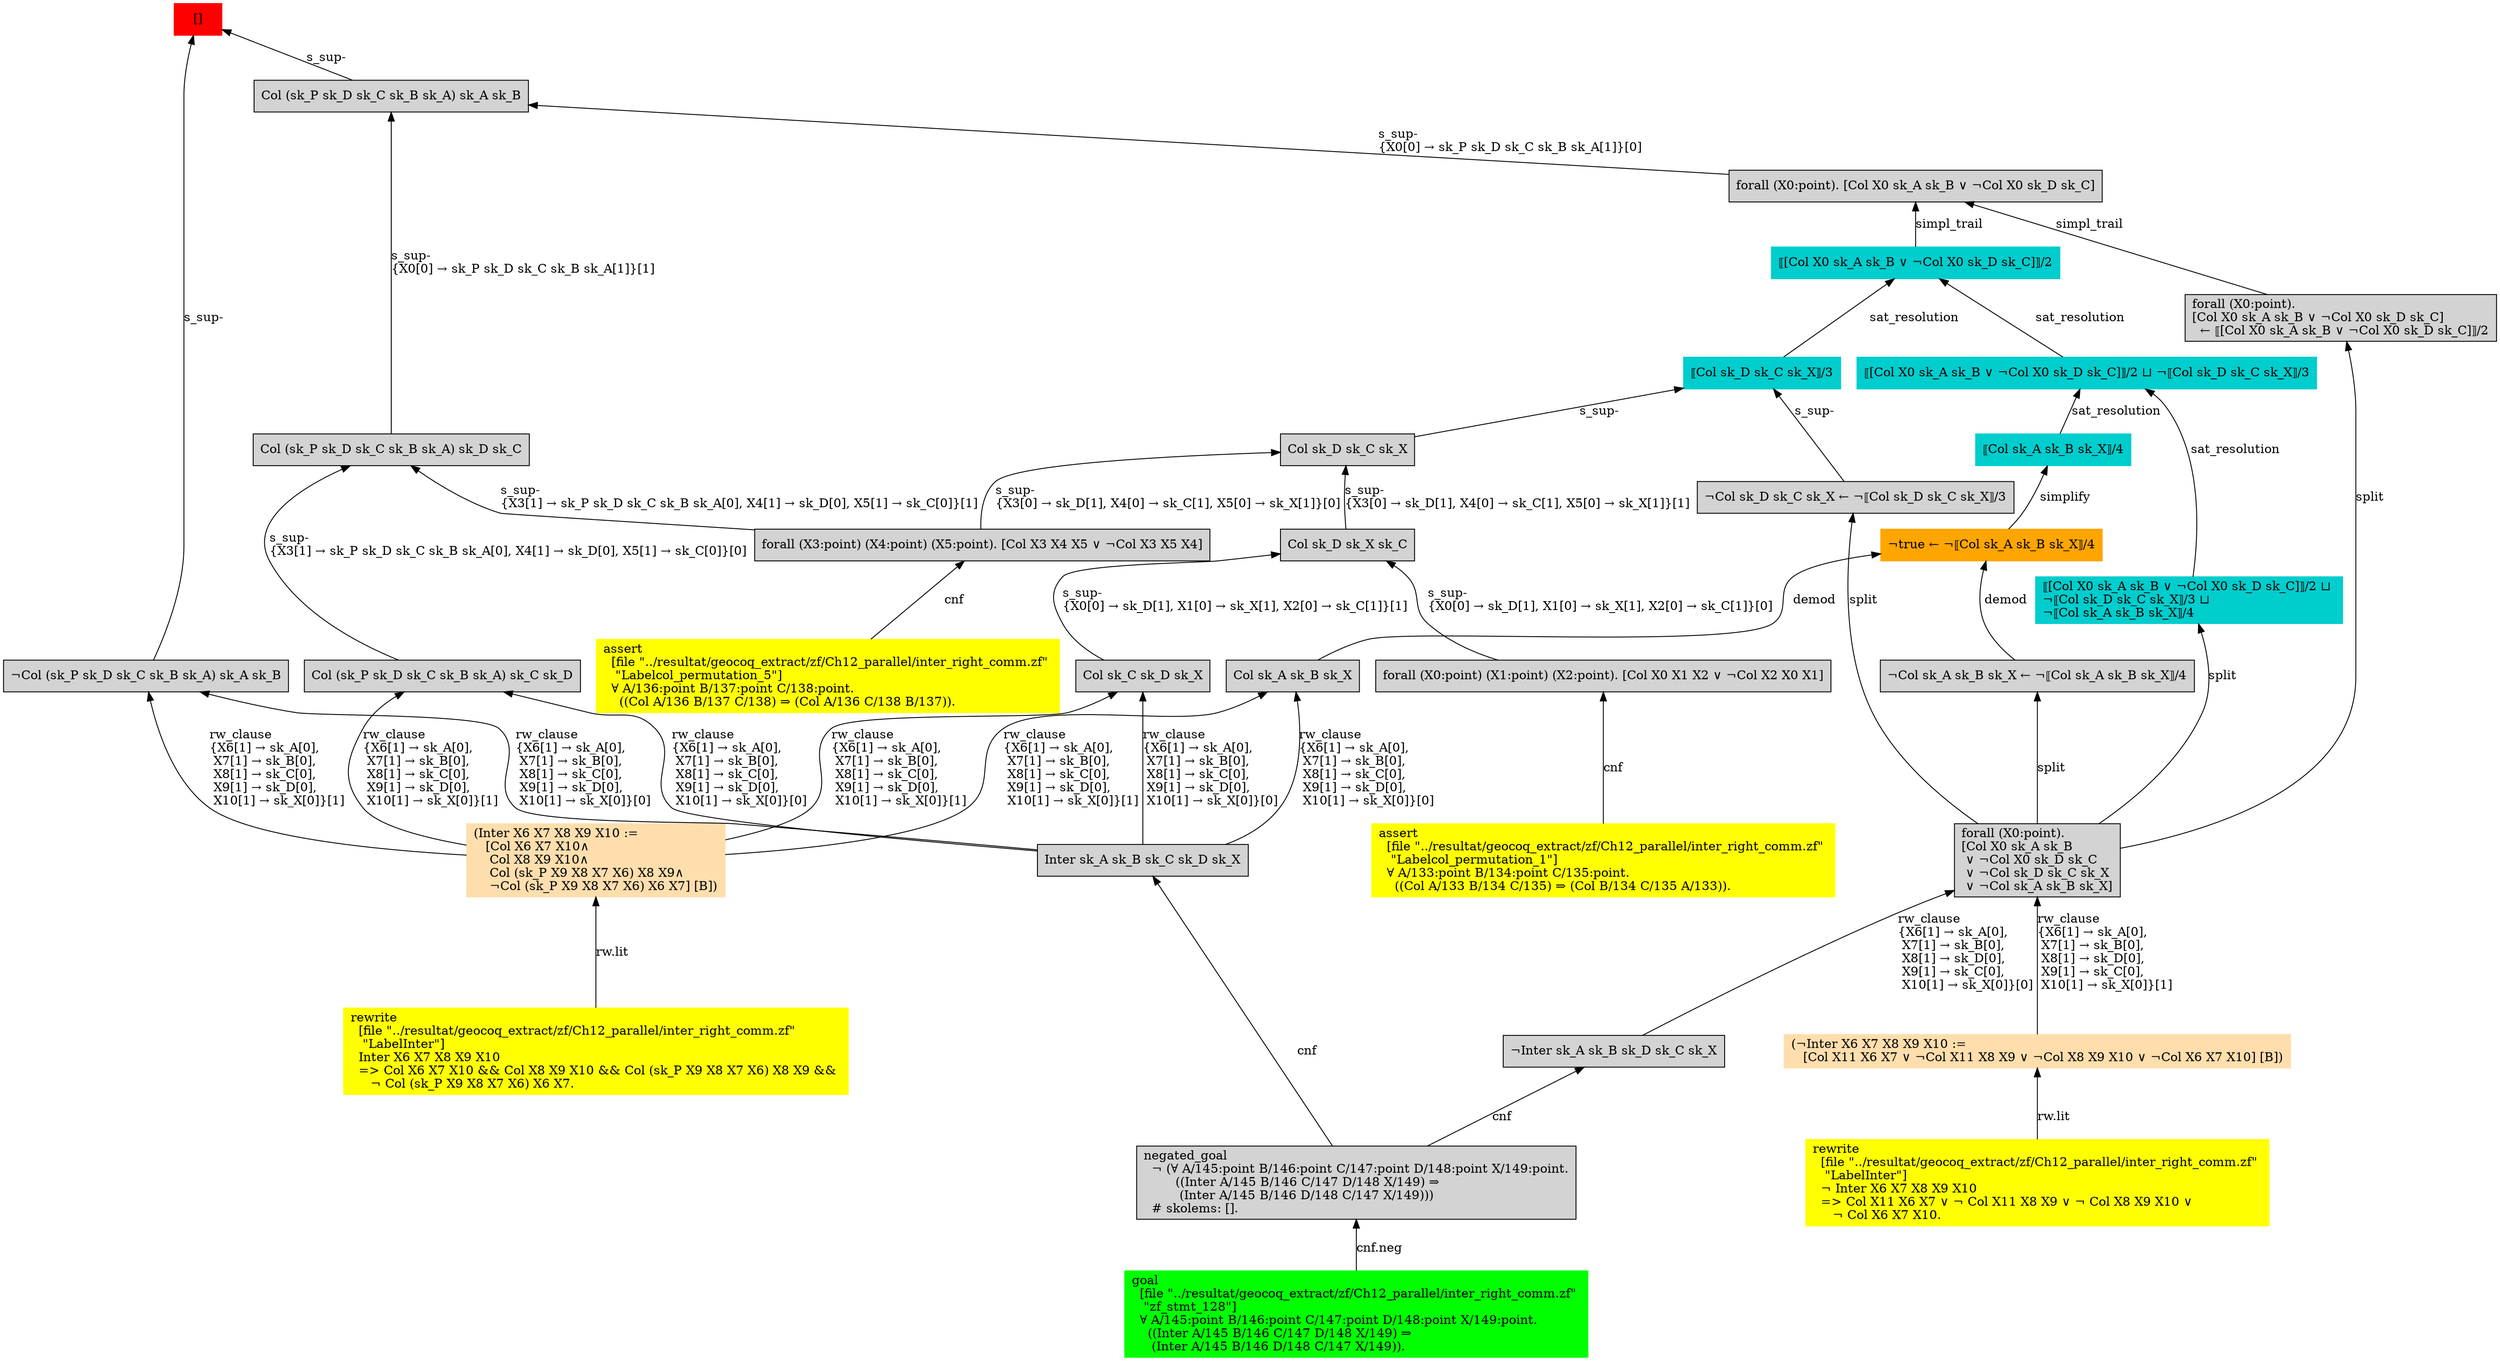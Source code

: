digraph "unsat_graph" {
  vertex_0 [color=red, label="[]", shape=box, style=filled];
  vertex_0 -> vertex_1 [label="s_sup-\l", dir="back"];
  vertex_1 [shape=box, label="¬Col (sk_P sk_D sk_C sk_B sk_A) sk_A sk_B\l", style=filled];
  vertex_1 -> vertex_2 [label="rw_clause\l\{X6[1] → sk_A[0], \l X7[1] → sk_B[0], \l X8[1] → sk_C[0], \l X9[1] → sk_D[0], \l X10[1] → sk_X[0]\}[1]\l", dir="back"];
  vertex_2 [color=navajowhite, shape=box, label="(Inter X6 X7 X8 X9 X10 :=\l   [Col X6 X7 X10∧\l    Col X8 X9 X10∧\l    Col (sk_P X9 X8 X7 X6) X8 X9∧\l    ¬Col (sk_P X9 X8 X7 X6) X6 X7] [B])\l", style=filled];
  vertex_2 -> vertex_3 [label="rw.lit", dir="back"];
  vertex_3 [color=yellow, shape=box, label="rewrite\l  [file \"../resultat/geocoq_extract/zf/Ch12_parallel/inter_right_comm.zf\" \l   \"LabelInter\"]\l  Inter X6 X7 X8 X9 X10\l  =\> Col X6 X7 X10 && Col X8 X9 X10 && Col (sk_P X9 X8 X7 X6) X8 X9 && \l     ¬ Col (sk_P X9 X8 X7 X6) X6 X7.\l", style=filled];
  vertex_1 -> vertex_4 [label="rw_clause\l\{X6[1] → sk_A[0], \l X7[1] → sk_B[0], \l X8[1] → sk_C[0], \l X9[1] → sk_D[0], \l X10[1] → sk_X[0]\}[0]\l", dir="back"];
  vertex_4 [shape=box, label="Inter sk_A sk_B sk_C sk_D sk_X\l", style=filled];
  vertex_4 -> vertex_5 [label="cnf", dir="back"];
  vertex_5 [shape=box, label="negated_goal\l  ¬ (∀ A/145:point B/146:point C/147:point D/148:point X/149:point.\l        ((Inter A/145 B/146 C/147 D/148 X/149) ⇒\l         (Inter A/145 B/146 D/148 C/147 X/149)))\l  # skolems: [].\l", style=filled];
  vertex_5 -> vertex_6 [label="cnf.neg", dir="back"];
  vertex_6 [color=green, shape=box, label="goal\l  [file \"../resultat/geocoq_extract/zf/Ch12_parallel/inter_right_comm.zf\" \l   \"zf_stmt_128\"]\l  ∀ A/145:point B/146:point C/147:point D/148:point X/149:point.\l    ((Inter A/145 B/146 C/147 D/148 X/149) ⇒\l     (Inter A/145 B/146 D/148 C/147 X/149)).\l", style=filled];
  vertex_0 -> vertex_7 [label="s_sup-\l", dir="back"];
  vertex_7 [shape=box, label="Col (sk_P sk_D sk_C sk_B sk_A) sk_A sk_B\l", style=filled];
  vertex_7 -> vertex_8 [label="s_sup-\l\{X0[0] → sk_P sk_D sk_C sk_B sk_A[1]\}[0]\l", dir="back"];
  vertex_8 [shape=box, label="forall (X0:point). [Col X0 sk_A sk_B ∨ ¬Col X0 sk_D sk_C]\l", style=filled];
  vertex_8 -> vertex_9 [label="simpl_trail", dir="back"];
  vertex_9 [color=cyan3, shape=box, label="⟦[Col X0 sk_A sk_B ∨ ¬Col X0 sk_D sk_C]⟧/2\l", style=filled];
  vertex_9 -> vertex_10 [label="sat_resolution", dir="back"];
  vertex_10 [color=cyan3, shape=box, label="⟦Col sk_D sk_C sk_X⟧/3\l", style=filled];
  vertex_10 -> vertex_11 [label="s_sup-\l", dir="back"];
  vertex_11 [shape=box, label="¬Col sk_D sk_C sk_X ← ¬⟦Col sk_D sk_C sk_X⟧/3\l", style=filled];
  vertex_11 -> vertex_12 [label="split", dir="back"];
  vertex_12 [shape=box, label="forall (X0:point).\l[Col X0 sk_A sk_B\l ∨ ¬Col X0 sk_D sk_C\l ∨ ¬Col sk_D sk_C sk_X\l ∨ ¬Col sk_A sk_B sk_X]\l", style=filled];
  vertex_12 -> vertex_13 [label="rw_clause\l\{X6[1] → sk_A[0], \l X7[1] → sk_B[0], \l X8[1] → sk_D[0], \l X9[1] → sk_C[0], \l X10[1] → sk_X[0]\}[1]\l", dir="back"];
  vertex_13 [color=navajowhite, shape=box, label="(¬Inter X6 X7 X8 X9 X10 :=\l   [Col X11 X6 X7 ∨ ¬Col X11 X8 X9 ∨ ¬Col X8 X9 X10 ∨ ¬Col X6 X7 X10] [B])\l", style=filled];
  vertex_13 -> vertex_14 [label="rw.lit", dir="back"];
  vertex_14 [color=yellow, shape=box, label="rewrite\l  [file \"../resultat/geocoq_extract/zf/Ch12_parallel/inter_right_comm.zf\" \l   \"LabelInter\"]\l  ¬ Inter X6 X7 X8 X9 X10\l  =\> Col X11 X6 X7 ∨ ¬ Col X11 X8 X9 ∨ ¬ Col X8 X9 X10 ∨ \l     ¬ Col X6 X7 X10.\l", style=filled];
  vertex_12 -> vertex_15 [label="rw_clause\l\{X6[1] → sk_A[0], \l X7[1] → sk_B[0], \l X8[1] → sk_D[0], \l X9[1] → sk_C[0], \l X10[1] → sk_X[0]\}[0]\l", dir="back"];
  vertex_15 [shape=box, label="¬Inter sk_A sk_B sk_D sk_C sk_X\l", style=filled];
  vertex_15 -> vertex_5 [label="cnf", dir="back"];
  vertex_10 -> vertex_16 [label="s_sup-\l", dir="back"];
  vertex_16 [shape=box, label="Col sk_D sk_C sk_X\l", style=filled];
  vertex_16 -> vertex_17 [label="s_sup-\l\{X3[0] → sk_D[1], X4[0] → sk_C[1], X5[0] → sk_X[1]\}[0]\l", dir="back"];
  vertex_17 [shape=box, label="forall (X3:point) (X4:point) (X5:point). [Col X3 X4 X5 ∨ ¬Col X3 X5 X4]\l", style=filled];
  vertex_17 -> vertex_18 [label="cnf", dir="back"];
  vertex_18 [color=yellow, shape=box, label="assert\l  [file \"../resultat/geocoq_extract/zf/Ch12_parallel/inter_right_comm.zf\" \l   \"Labelcol_permutation_5\"]\l  ∀ A/136:point B/137:point C/138:point.\l    ((Col A/136 B/137 C/138) ⇒ (Col A/136 C/138 B/137)).\l", style=filled];
  vertex_16 -> vertex_19 [label="s_sup-\l\{X3[0] → sk_D[1], X4[0] → sk_C[1], X5[0] → sk_X[1]\}[1]\l", dir="back"];
  vertex_19 [shape=box, label="Col sk_D sk_X sk_C\l", style=filled];
  vertex_19 -> vertex_20 [label="s_sup-\l\{X0[0] → sk_D[1], X1[0] → sk_X[1], X2[0] → sk_C[1]\}[0]\l", dir="back"];
  vertex_20 [shape=box, label="forall (X0:point) (X1:point) (X2:point). [Col X0 X1 X2 ∨ ¬Col X2 X0 X1]\l", style=filled];
  vertex_20 -> vertex_21 [label="cnf", dir="back"];
  vertex_21 [color=yellow, shape=box, label="assert\l  [file \"../resultat/geocoq_extract/zf/Ch12_parallel/inter_right_comm.zf\" \l   \"Labelcol_permutation_1\"]\l  ∀ A/133:point B/134:point C/135:point.\l    ((Col A/133 B/134 C/135) ⇒ (Col B/134 C/135 A/133)).\l", style=filled];
  vertex_19 -> vertex_22 [label="s_sup-\l\{X0[0] → sk_D[1], X1[0] → sk_X[1], X2[0] → sk_C[1]\}[1]\l", dir="back"];
  vertex_22 [shape=box, label="Col sk_C sk_D sk_X\l", style=filled];
  vertex_22 -> vertex_2 [label="rw_clause\l\{X6[1] → sk_A[0], \l X7[1] → sk_B[0], \l X8[1] → sk_C[0], \l X9[1] → sk_D[0], \l X10[1] → sk_X[0]\}[1]\l", dir="back"];
  vertex_22 -> vertex_4 [label="rw_clause\l\{X6[1] → sk_A[0], \l X7[1] → sk_B[0], \l X8[1] → sk_C[0], \l X9[1] → sk_D[0], \l X10[1] → sk_X[0]\}[0]\l", dir="back"];
  vertex_9 -> vertex_23 [label="sat_resolution", dir="back"];
  vertex_23 [color=cyan3, shape=box, label="⟦[Col X0 sk_A sk_B ∨ ¬Col X0 sk_D sk_C]⟧/2 ⊔ ¬⟦Col sk_D sk_C sk_X⟧/3\l", style=filled];
  vertex_23 -> vertex_24 [label="sat_resolution", dir="back"];
  vertex_24 [color=cyan3, shape=box, label="⟦Col sk_A sk_B sk_X⟧/4\l", style=filled];
  vertex_24 -> vertex_25 [label="simplify", dir="back"];
  vertex_25 [color=orange, shape=box, label="¬true ← ¬⟦Col sk_A sk_B sk_X⟧/4\l", style=filled];
  vertex_25 -> vertex_26 [label="demod", dir="back"];
  vertex_26 [shape=box, label="Col sk_A sk_B sk_X\l", style=filled];
  vertex_26 -> vertex_2 [label="rw_clause\l\{X6[1] → sk_A[0], \l X7[1] → sk_B[0], \l X8[1] → sk_C[0], \l X9[1] → sk_D[0], \l X10[1] → sk_X[0]\}[1]\l", dir="back"];
  vertex_26 -> vertex_4 [label="rw_clause\l\{X6[1] → sk_A[0], \l X7[1] → sk_B[0], \l X8[1] → sk_C[0], \l X9[1] → sk_D[0], \l X10[1] → sk_X[0]\}[0]\l", dir="back"];
  vertex_25 -> vertex_27 [label="demod", dir="back"];
  vertex_27 [shape=box, label="¬Col sk_A sk_B sk_X ← ¬⟦Col sk_A sk_B sk_X⟧/4\l", style=filled];
  vertex_27 -> vertex_12 [label="split", dir="back"];
  vertex_23 -> vertex_28 [label="sat_resolution", dir="back"];
  vertex_28 [color=cyan3, shape=box, label="⟦[Col X0 sk_A sk_B ∨ ¬Col X0 sk_D sk_C]⟧/2 ⊔ \l¬⟦Col sk_D sk_C sk_X⟧/3 ⊔ \l¬⟦Col sk_A sk_B sk_X⟧/4\l", style=filled];
  vertex_28 -> vertex_12 [label="split", dir="back"];
  vertex_8 -> vertex_29 [label="simpl_trail", dir="back"];
  vertex_29 [shape=box, label="forall (X0:point).\l[Col X0 sk_A sk_B ∨ ¬Col X0 sk_D sk_C]\l  ← ⟦[Col X0 sk_A sk_B ∨ ¬Col X0 sk_D sk_C]⟧/2\l", style=filled];
  vertex_29 -> vertex_12 [label="split", dir="back"];
  vertex_7 -> vertex_30 [label="s_sup-\l\{X0[0] → sk_P sk_D sk_C sk_B sk_A[1]\}[1]\l", dir="back"];
  vertex_30 [shape=box, label="Col (sk_P sk_D sk_C sk_B sk_A) sk_D sk_C\l", style=filled];
  vertex_30 -> vertex_17 [label="s_sup-\l\{X3[1] → sk_P sk_D sk_C sk_B sk_A[0], X4[1] → sk_D[0], X5[1] → sk_C[0]\}[1]\l", dir="back"];
  vertex_30 -> vertex_31 [label="s_sup-\l\{X3[1] → sk_P sk_D sk_C sk_B sk_A[0], X4[1] → sk_D[0], X5[1] → sk_C[0]\}[0]\l", dir="back"];
  vertex_31 [shape=box, label="Col (sk_P sk_D sk_C sk_B sk_A) sk_C sk_D\l", style=filled];
  vertex_31 -> vertex_2 [label="rw_clause\l\{X6[1] → sk_A[0], \l X7[1] → sk_B[0], \l X8[1] → sk_C[0], \l X9[1] → sk_D[0], \l X10[1] → sk_X[0]\}[1]\l", dir="back"];
  vertex_31 -> vertex_4 [label="rw_clause\l\{X6[1] → sk_A[0], \l X7[1] → sk_B[0], \l X8[1] → sk_C[0], \l X9[1] → sk_D[0], \l X10[1] → sk_X[0]\}[0]\l", dir="back"];
  }


